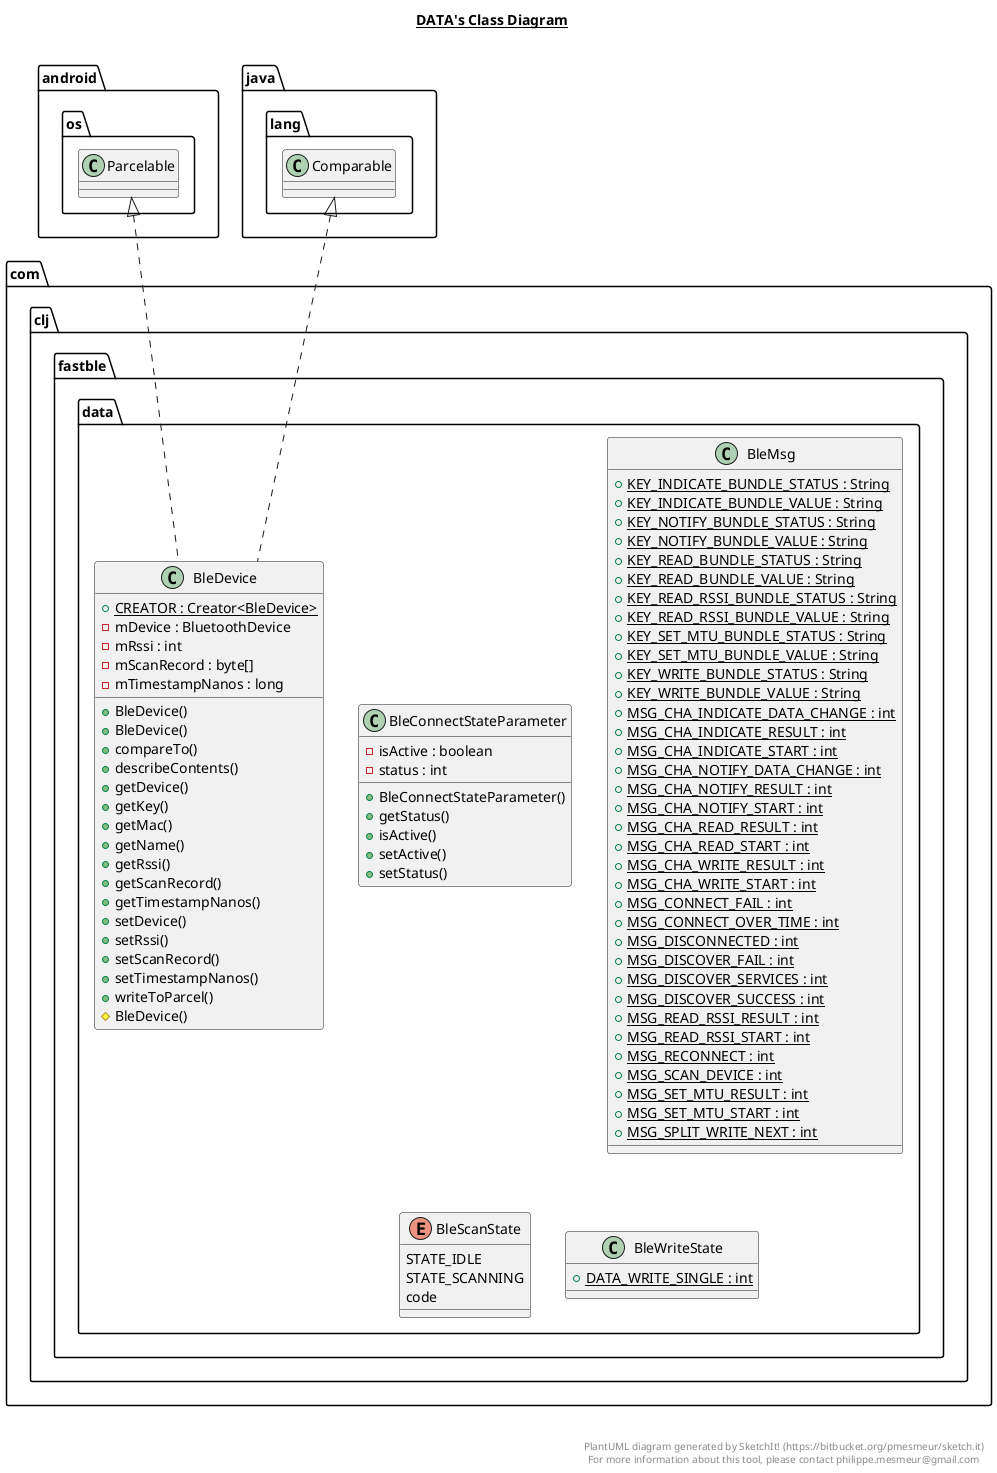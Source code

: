 @startuml

title __DATA's Class Diagram__\n

  namespace com.clj.fastble {
    namespace data {
      class com.clj.fastble.data.BleConnectStateParameter {
          - isActive : boolean
          - status : int
          + BleConnectStateParameter()
          + getStatus()
          + isActive()
          + setActive()
          + setStatus()
      }
    }
  }
  

  namespace com.clj.fastble {
    namespace data {
      class com.clj.fastble.data.BleDevice {
          {static} + CREATOR : Creator<BleDevice>
          - mDevice : BluetoothDevice
          - mRssi : int
          - mScanRecord : byte[]
          - mTimestampNanos : long
          + BleDevice()
          + BleDevice()
          + compareTo()
          + describeContents()
          + getDevice()
          + getKey()
          + getMac()
          + getName()
          + getRssi()
          + getScanRecord()
          + getTimestampNanos()
          + setDevice()
          + setRssi()
          + setScanRecord()
          + setTimestampNanos()
          + writeToParcel()
          # BleDevice()
      }
    }
  }
  

  namespace com.clj.fastble {
    namespace data {
      class com.clj.fastble.data.BleMsg {
          {static} + KEY_INDICATE_BUNDLE_STATUS : String
          {static} + KEY_INDICATE_BUNDLE_VALUE : String
          {static} + KEY_NOTIFY_BUNDLE_STATUS : String
          {static} + KEY_NOTIFY_BUNDLE_VALUE : String
          {static} + KEY_READ_BUNDLE_STATUS : String
          {static} + KEY_READ_BUNDLE_VALUE : String
          {static} + KEY_READ_RSSI_BUNDLE_STATUS : String
          {static} + KEY_READ_RSSI_BUNDLE_VALUE : String
          {static} + KEY_SET_MTU_BUNDLE_STATUS : String
          {static} + KEY_SET_MTU_BUNDLE_VALUE : String
          {static} + KEY_WRITE_BUNDLE_STATUS : String
          {static} + KEY_WRITE_BUNDLE_VALUE : String
          {static} + MSG_CHA_INDICATE_DATA_CHANGE : int
          {static} + MSG_CHA_INDICATE_RESULT : int
          {static} + MSG_CHA_INDICATE_START : int
          {static} + MSG_CHA_NOTIFY_DATA_CHANGE : int
          {static} + MSG_CHA_NOTIFY_RESULT : int
          {static} + MSG_CHA_NOTIFY_START : int
          {static} + MSG_CHA_READ_RESULT : int
          {static} + MSG_CHA_READ_START : int
          {static} + MSG_CHA_WRITE_RESULT : int
          {static} + MSG_CHA_WRITE_START : int
          {static} + MSG_CONNECT_FAIL : int
          {static} + MSG_CONNECT_OVER_TIME : int
          {static} + MSG_DISCONNECTED : int
          {static} + MSG_DISCOVER_FAIL : int
          {static} + MSG_DISCOVER_SERVICES : int
          {static} + MSG_DISCOVER_SUCCESS : int
          {static} + MSG_READ_RSSI_RESULT : int
          {static} + MSG_READ_RSSI_START : int
          {static} + MSG_RECONNECT : int
          {static} + MSG_SCAN_DEVICE : int
          {static} + MSG_SET_MTU_RESULT : int
          {static} + MSG_SET_MTU_START : int
          {static} + MSG_SPLIT_WRITE_NEXT : int
      }
    }
  }
  

  namespace com.clj.fastble {
    namespace data {
      enum BleScanState {
        STATE_IDLE
        STATE_SCANNING
        code
      }
    }
  }
  

  namespace com.clj.fastble {
    namespace data {
      class com.clj.fastble.data.BleWriteState {
          {static} + DATA_WRITE_SINGLE : int
      }
    }
  }
  

  com.clj.fastble.data.BleDevice .up.|> android.os.Parcelable
  com.clj.fastble.data.BleDevice .up.|> java.lang.Comparable


right footer


PlantUML diagram generated by SketchIt! (https://bitbucket.org/pmesmeur/sketch.it)
For more information about this tool, please contact philippe.mesmeur@gmail.com
endfooter

@enduml
